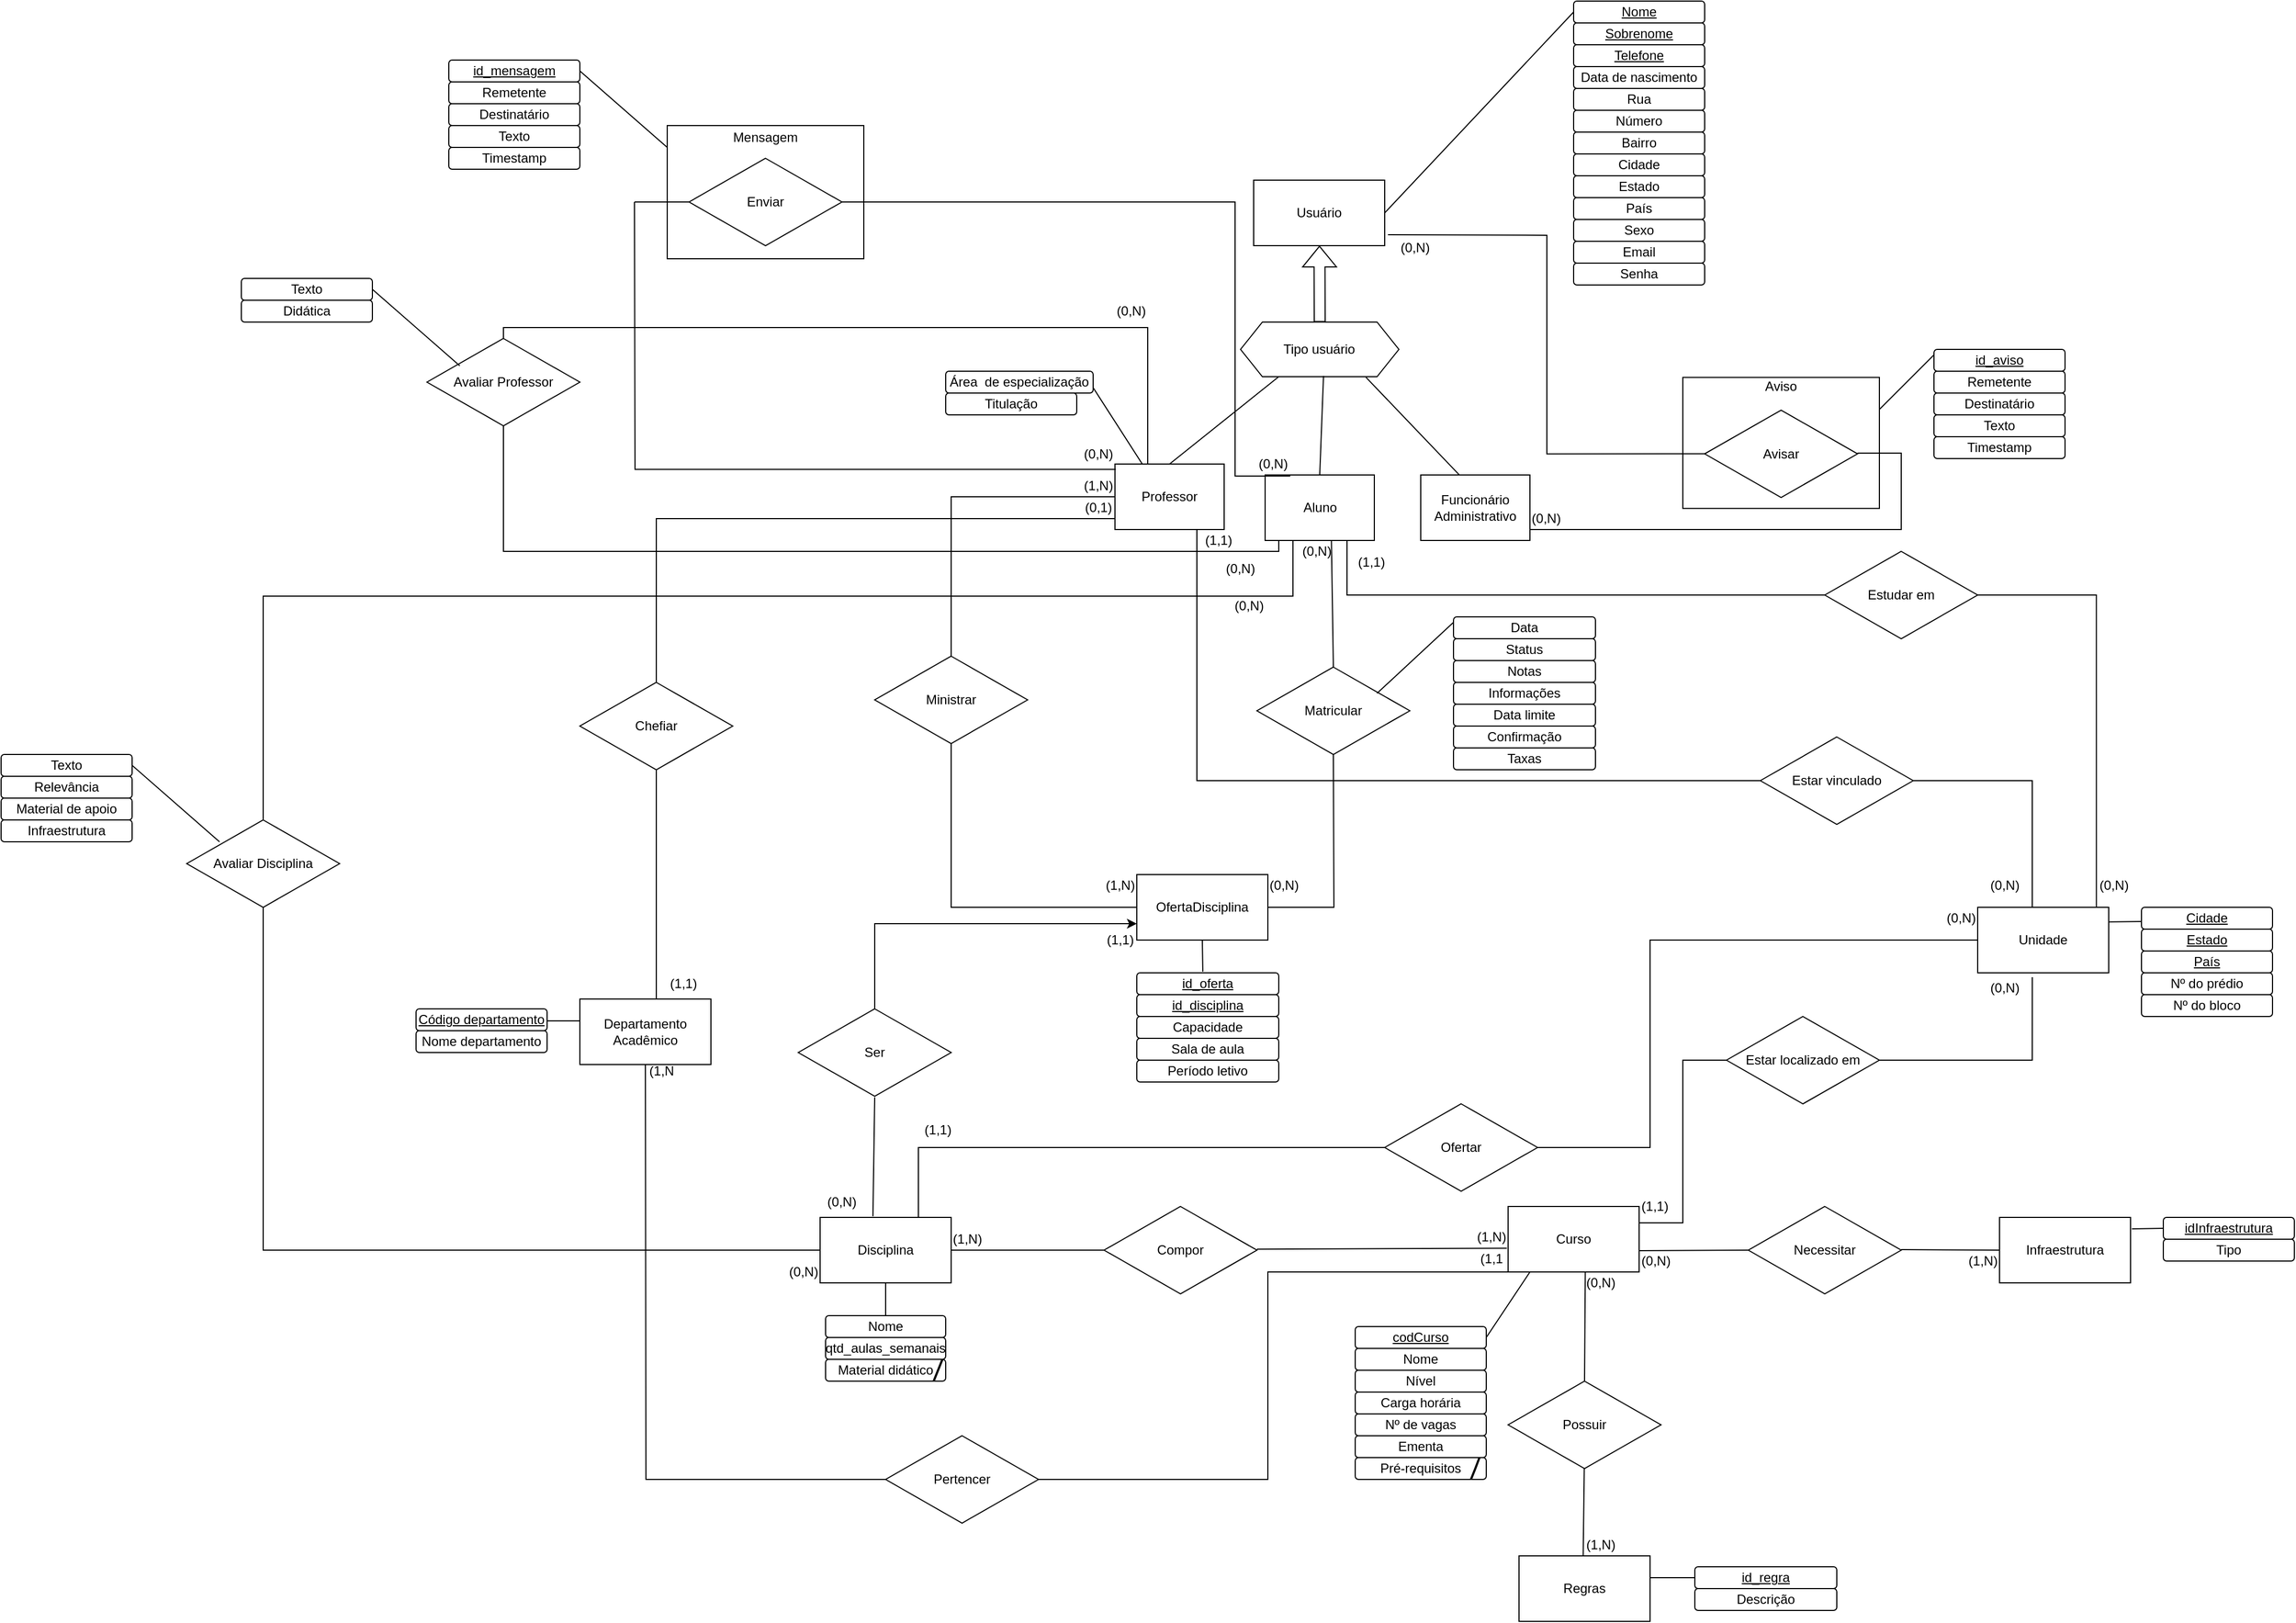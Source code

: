 <mxfile version="27.1.6">
  <diagram name="Página-1" id="_zk1Ei7pGI_rMrMsQ3mT">
    <mxGraphModel grid="1" page="1" gridSize="10" guides="1" tooltips="1" connect="1" arrows="1" fold="1" pageScale="1" pageWidth="827" pageHeight="1169" math="0" shadow="0">
      <root>
        <mxCell id="0" />
        <mxCell id="1" parent="0" />
        <mxCell id="4cBNGOD85d7Cu2ZcqKzU-44" value="" style="rounded=0;whiteSpace=wrap;html=1;" vertex="1" parent="1">
          <mxGeometry x="170" y="360" width="180" height="122" as="geometry" />
        </mxCell>
        <mxCell id="FXXHgR8YXBCfSJ2akoP_-216" value="Pré-requisitos" style="rounded=1;whiteSpace=wrap;html=1;" vertex="1" parent="1">
          <mxGeometry x="800" y="1580" width="120" height="20" as="geometry" />
        </mxCell>
        <mxCell id="FXXHgR8YXBCfSJ2akoP_-1" value="" style="rounded=0;whiteSpace=wrap;html=1;" vertex="1" parent="1">
          <mxGeometry x="1100" y="590.67" width="180" height="120" as="geometry" />
        </mxCell>
        <mxCell id="FXXHgR8YXBCfSJ2akoP_-3" value="" style="shape=hexagon;perimeter=hexagonPerimeter2;whiteSpace=wrap;html=1;fixedSize=1;" vertex="1" parent="1">
          <mxGeometry x="695" y="540" width="145" height="50" as="geometry" />
        </mxCell>
        <mxCell id="FXXHgR8YXBCfSJ2akoP_-5" value="" style="endArrow=none;html=1;rounded=0;exitX=0.5;exitY=0;exitDx=0;exitDy=0;" edge="1" parent="1" source="FXXHgR8YXBCfSJ2akoP_-10">
          <mxGeometry width="50" height="50" relative="1" as="geometry">
            <mxPoint x="710" y="696" as="sourcePoint" />
            <mxPoint x="730" y="590" as="targetPoint" />
          </mxGeometry>
        </mxCell>
        <mxCell id="FXXHgR8YXBCfSJ2akoP_-7" value="" style="endArrow=none;html=1;rounded=0;exitX=0.36;exitY=0.011;exitDx=0;exitDy=0;exitPerimeter=0;entryX=0.792;entryY=1.011;entryDx=0;entryDy=0;entryPerimeter=0;" edge="1" parent="1" source="FXXHgR8YXBCfSJ2akoP_-8" target="FXXHgR8YXBCfSJ2akoP_-3">
          <mxGeometry width="50" height="50" relative="1" as="geometry">
            <mxPoint x="880" y="686" as="sourcePoint" />
            <mxPoint x="790" y="646" as="targetPoint" />
          </mxGeometry>
        </mxCell>
        <mxCell id="FXXHgR8YXBCfSJ2akoP_-8" value="Funcionário Administrativo" style="rounded=0;whiteSpace=wrap;html=1;" vertex="1" parent="1">
          <mxGeometry x="860" y="680" width="100" height="60" as="geometry" />
        </mxCell>
        <mxCell id="FXXHgR8YXBCfSJ2akoP_-9" value="Aluno" style="rounded=0;whiteSpace=wrap;html=1;" vertex="1" parent="1">
          <mxGeometry x="717.5" y="680" width="100" height="60" as="geometry" />
        </mxCell>
        <mxCell id="FXXHgR8YXBCfSJ2akoP_-10" value="Professor" style="rounded=0;whiteSpace=wrap;html=1;" vertex="1" parent="1">
          <mxGeometry x="580" y="670" width="100" height="60" as="geometry" />
        </mxCell>
        <mxCell id="FXXHgR8YXBCfSJ2akoP_-11" value="&lt;u&gt;Nome&lt;/u&gt;" style="rounded=1;whiteSpace=wrap;html=1;" vertex="1" parent="1">
          <mxGeometry x="1000" y="246" width="120" height="20" as="geometry" />
        </mxCell>
        <mxCell id="FXXHgR8YXBCfSJ2akoP_-12" value="&lt;u&gt;Sobrenome&lt;/u&gt;" style="rounded=1;whiteSpace=wrap;html=1;" vertex="1" parent="1">
          <mxGeometry x="1000" y="266" width="120" height="20" as="geometry" />
        </mxCell>
        <mxCell id="FXXHgR8YXBCfSJ2akoP_-13" value="&lt;u&gt;Telefone&lt;/u&gt;" style="rounded=1;whiteSpace=wrap;html=1;" vertex="1" parent="1">
          <mxGeometry x="1000" y="286" width="120" height="20" as="geometry" />
        </mxCell>
        <mxCell id="FXXHgR8YXBCfSJ2akoP_-14" value="Data de nascimento" style="rounded=1;whiteSpace=wrap;html=1;" vertex="1" parent="1">
          <mxGeometry x="1000" y="306" width="120" height="20" as="geometry" />
        </mxCell>
        <mxCell id="FXXHgR8YXBCfSJ2akoP_-15" value="Rua" style="rounded=1;whiteSpace=wrap;html=1;" vertex="1" parent="1">
          <mxGeometry x="1000" y="326" width="120" height="20" as="geometry" />
        </mxCell>
        <mxCell id="FXXHgR8YXBCfSJ2akoP_-16" value="&lt;div&gt;Número&lt;/div&gt;" style="rounded=1;whiteSpace=wrap;html=1;" vertex="1" parent="1">
          <mxGeometry x="1000" y="346" width="120" height="20" as="geometry" />
        </mxCell>
        <mxCell id="FXXHgR8YXBCfSJ2akoP_-17" value="Bairro" style="rounded=1;whiteSpace=wrap;html=1;" vertex="1" parent="1">
          <mxGeometry x="1000" y="366" width="120" height="20" as="geometry" />
        </mxCell>
        <mxCell id="FXXHgR8YXBCfSJ2akoP_-18" value="OfertaDisciplina" style="rounded=0;whiteSpace=wrap;html=1;" vertex="1" parent="1">
          <mxGeometry x="600" y="1046" width="120" height="60" as="geometry" />
        </mxCell>
        <mxCell id="FXXHgR8YXBCfSJ2akoP_-19" value="Período letivo" style="rounded=1;whiteSpace=wrap;html=1;" vertex="1" parent="1">
          <mxGeometry x="600" y="1216" width="130" height="20" as="geometry" />
        </mxCell>
        <mxCell id="FXXHgR8YXBCfSJ2akoP_-20" value="&lt;u&gt;id_oferta&lt;/u&gt;" style="rounded=1;whiteSpace=wrap;html=1;" vertex="1" parent="1">
          <mxGeometry x="600" y="1136" width="130" height="20" as="geometry" />
        </mxCell>
        <mxCell id="FXXHgR8YXBCfSJ2akoP_-21" value="Sala de aula" style="rounded=1;whiteSpace=wrap;html=1;" vertex="1" parent="1">
          <mxGeometry x="600" y="1196" width="130" height="20" as="geometry" />
        </mxCell>
        <mxCell id="FXXHgR8YXBCfSJ2akoP_-22" value="Capacidade" style="rounded=1;whiteSpace=wrap;html=1;" vertex="1" parent="1">
          <mxGeometry x="600" y="1176" width="130" height="20" as="geometry" />
        </mxCell>
        <mxCell id="FXXHgR8YXBCfSJ2akoP_-23" value="Cidade" style="rounded=1;whiteSpace=wrap;html=1;" vertex="1" parent="1">
          <mxGeometry x="1000" y="386" width="120" height="20" as="geometry" />
        </mxCell>
        <mxCell id="FXXHgR8YXBCfSJ2akoP_-24" value="Estado" style="rounded=1;whiteSpace=wrap;html=1;" vertex="1" parent="1">
          <mxGeometry x="1000" y="406" width="120" height="20" as="geometry" />
        </mxCell>
        <mxCell id="FXXHgR8YXBCfSJ2akoP_-25" value="País" style="rounded=1;whiteSpace=wrap;html=1;" vertex="1" parent="1">
          <mxGeometry x="1000" y="426" width="120" height="20" as="geometry" />
        </mxCell>
        <mxCell id="FXXHgR8YXBCfSJ2akoP_-26" value="Sexo" style="rounded=1;whiteSpace=wrap;html=1;" vertex="1" parent="1">
          <mxGeometry x="1000" y="446" width="120" height="20" as="geometry" />
        </mxCell>
        <mxCell id="FXXHgR8YXBCfSJ2akoP_-28" value="&lt;div&gt;Email&lt;/div&gt;" style="rounded=1;whiteSpace=wrap;html=1;" vertex="1" parent="1">
          <mxGeometry x="1000" y="466" width="120" height="20" as="geometry" />
        </mxCell>
        <mxCell id="FXXHgR8YXBCfSJ2akoP_-29" value="Senha" style="rounded=1;whiteSpace=wrap;html=1;" vertex="1" parent="1">
          <mxGeometry x="1000" y="486" width="120" height="20" as="geometry" />
        </mxCell>
        <mxCell id="FXXHgR8YXBCfSJ2akoP_-30" value="Ministrar" style="rhombus;whiteSpace=wrap;html=1;" vertex="1" parent="1">
          <mxGeometry x="360" y="846" width="140" height="80" as="geometry" />
        </mxCell>
        <mxCell id="FXXHgR8YXBCfSJ2akoP_-31" value="" style="endArrow=none;html=1;rounded=0;exitX=1;exitY=0.5;exitDx=0;exitDy=0;entryX=0;entryY=0.5;entryDx=0;entryDy=0;" edge="1" parent="1" source="FXXHgR8YXBCfSJ2akoP_-2" target="FXXHgR8YXBCfSJ2akoP_-11">
          <mxGeometry width="50" height="50" relative="1" as="geometry">
            <mxPoint x="815" y="516" as="sourcePoint" />
            <mxPoint x="865" y="476" as="targetPoint" />
          </mxGeometry>
        </mxCell>
        <mxCell id="FXXHgR8YXBCfSJ2akoP_-32" value="&lt;div&gt;Área&amp;nbsp; de especialização&lt;/div&gt;" style="rounded=1;whiteSpace=wrap;html=1;" vertex="1" parent="1">
          <mxGeometry x="425" y="585" width="135" height="20" as="geometry" />
        </mxCell>
        <mxCell id="FXXHgR8YXBCfSJ2akoP_-33" value="Titulação" style="rounded=1;whiteSpace=wrap;html=1;" vertex="1" parent="1">
          <mxGeometry x="425" y="605" width="120" height="20" as="geometry" />
        </mxCell>
        <mxCell id="FXXHgR8YXBCfSJ2akoP_-34" value="Matricular" style="rhombus;whiteSpace=wrap;html=1;" vertex="1" parent="1">
          <mxGeometry x="710" y="856" width="140" height="80" as="geometry" />
        </mxCell>
        <mxCell id="FXXHgR8YXBCfSJ2akoP_-36" value="" style="endArrow=none;html=1;rounded=0;exitX=0.5;exitY=0;exitDx=0;exitDy=0;edgeStyle=orthogonalEdgeStyle;" edge="1" parent="1" source="FXXHgR8YXBCfSJ2akoP_-30">
          <mxGeometry width="50" height="50" relative="1" as="geometry">
            <mxPoint x="550" y="776" as="sourcePoint" />
            <mxPoint x="580" y="730" as="targetPoint" />
            <Array as="points">
              <mxPoint x="430" y="700" />
              <mxPoint x="580" y="700" />
            </Array>
          </mxGeometry>
        </mxCell>
        <mxCell id="FXXHgR8YXBCfSJ2akoP_-37" value="Chefiar" style="rhombus;whiteSpace=wrap;html=1;" vertex="1" parent="1">
          <mxGeometry x="90" y="870" width="140" height="80" as="geometry" />
        </mxCell>
        <mxCell id="FXXHgR8YXBCfSJ2akoP_-38" value="" style="endArrow=none;html=1;rounded=0;exitX=0;exitY=0.5;exitDx=0;exitDy=0;edgeStyle=orthogonalEdgeStyle;entryX=0.5;entryY=1;entryDx=0;entryDy=0;" edge="1" parent="1" source="FXXHgR8YXBCfSJ2akoP_-18" target="FXXHgR8YXBCfSJ2akoP_-30">
          <mxGeometry width="50" height="50" relative="1" as="geometry">
            <mxPoint x="470" y="986" as="sourcePoint" />
            <mxPoint x="430" y="936" as="targetPoint" />
            <Array as="points">
              <mxPoint x="430" y="1076" />
            </Array>
          </mxGeometry>
        </mxCell>
        <mxCell id="FXXHgR8YXBCfSJ2akoP_-40" value="" style="endArrow=none;html=1;rounded=0;exitX=0.465;exitY=-0.048;exitDx=0;exitDy=0;exitPerimeter=0;" edge="1" parent="1" source="FXXHgR8YXBCfSJ2akoP_-20">
          <mxGeometry width="50" height="50" relative="1" as="geometry">
            <mxPoint x="610" y="1156" as="sourcePoint" />
            <mxPoint x="660" y="1106" as="targetPoint" />
          </mxGeometry>
        </mxCell>
        <mxCell id="FXXHgR8YXBCfSJ2akoP_-41" value="" style="endArrow=none;html=1;rounded=0;exitX=1;exitY=0.5;exitDx=0;exitDy=0;edgeStyle=orthogonalEdgeStyle;" edge="1" parent="1" source="FXXHgR8YXBCfSJ2akoP_-18">
          <mxGeometry width="50" height="50" relative="1" as="geometry">
            <mxPoint x="730" y="986" as="sourcePoint" />
            <mxPoint x="780" y="936" as="targetPoint" />
          </mxGeometry>
        </mxCell>
        <mxCell id="FXXHgR8YXBCfSJ2akoP_-42" value="" style="endArrow=none;html=1;rounded=0;exitX=0.5;exitY=0;exitDx=0;exitDy=0;entryX=0.607;entryY=1.001;entryDx=0;entryDy=0;entryPerimeter=0;" edge="1" parent="1" source="FXXHgR8YXBCfSJ2akoP_-34" target="FXXHgR8YXBCfSJ2akoP_-9">
          <mxGeometry width="50" height="50" relative="1" as="geometry">
            <mxPoint x="730" y="806" as="sourcePoint" />
            <mxPoint x="780" y="780" as="targetPoint" />
            <Array as="points" />
          </mxGeometry>
        </mxCell>
        <mxCell id="FXXHgR8YXBCfSJ2akoP_-48" value="Avisar" style="rhombus;whiteSpace=wrap;html=1;" vertex="1" parent="1">
          <mxGeometry x="1120" y="620.67" width="140" height="80" as="geometry" />
        </mxCell>
        <mxCell id="FXXHgR8YXBCfSJ2akoP_-50" value="&lt;u&gt;id_disciplina&lt;/u&gt;" style="rounded=1;whiteSpace=wrap;html=1;" vertex="1" parent="1">
          <mxGeometry x="600" y="1156" width="130" height="20" as="geometry" />
        </mxCell>
        <mxCell id="FXXHgR8YXBCfSJ2akoP_-51" value="Aviso" style="text;html=1;align=center;verticalAlign=middle;whiteSpace=wrap;rounded=0;" vertex="1" parent="1">
          <mxGeometry x="1160" y="584.0" width="60" height="30" as="geometry" />
        </mxCell>
        <mxCell id="FXXHgR8YXBCfSJ2akoP_-53" value="" style="endArrow=none;html=1;rounded=0;exitX=0.5;exitY=0;exitDx=0;exitDy=0;entryX=0.524;entryY=0.985;entryDx=0;entryDy=0;entryPerimeter=0;" edge="1" parent="1" source="FXXHgR8YXBCfSJ2akoP_-9" target="FXXHgR8YXBCfSJ2akoP_-3">
          <mxGeometry width="50" height="50" relative="1" as="geometry">
            <mxPoint x="720" y="700" as="sourcePoint" />
            <mxPoint x="770" y="650" as="targetPoint" />
          </mxGeometry>
        </mxCell>
        <mxCell id="FXXHgR8YXBCfSJ2akoP_-2" value="Usuário" style="rounded=0;whiteSpace=wrap;html=1;" vertex="1" parent="1">
          <mxGeometry x="707" y="410" width="120" height="60" as="geometry" />
        </mxCell>
        <mxCell id="3WxHwB3MYBthvMvaOMOf-17" style="edgeStyle=orthogonalEdgeStyle;rounded=0;orthogonalLoop=1;jettySize=auto;html=1;exitX=0.5;exitY=0;exitDx=0;exitDy=0;entryX=0;entryY=0.75;entryDx=0;entryDy=0;" edge="1" parent="1" source="FXXHgR8YXBCfSJ2akoP_-62" target="FXXHgR8YXBCfSJ2akoP_-18">
          <mxGeometry relative="1" as="geometry" />
        </mxCell>
        <mxCell id="FXXHgR8YXBCfSJ2akoP_-62" value="Ser" style="rhombus;whiteSpace=wrap;html=1;" vertex="1" parent="1">
          <mxGeometry x="290" y="1169" width="140" height="80" as="geometry" />
        </mxCell>
        <mxCell id="FXXHgR8YXBCfSJ2akoP_-63" value="Disciplina" style="rounded=0;whiteSpace=wrap;html=1;" vertex="1" parent="1">
          <mxGeometry x="310" y="1360" width="120" height="60" as="geometry" />
        </mxCell>
        <mxCell id="FXXHgR8YXBCfSJ2akoP_-65" value="" style="endArrow=none;html=1;rounded=0;exitX=0.403;exitY=-0.016;exitDx=0;exitDy=0;exitPerimeter=0;" edge="1" parent="1" source="FXXHgR8YXBCfSJ2akoP_-63">
          <mxGeometry width="50" height="50" relative="1" as="geometry">
            <mxPoint x="310" y="1300" as="sourcePoint" />
            <mxPoint x="360" y="1250" as="targetPoint" />
          </mxGeometry>
        </mxCell>
        <mxCell id="FXXHgR8YXBCfSJ2akoP_-67" value="Compor" style="rhombus;whiteSpace=wrap;html=1;" vertex="1" parent="1">
          <mxGeometry x="570" y="1350" width="140" height="80" as="geometry" />
        </mxCell>
        <mxCell id="FXXHgR8YXBCfSJ2akoP_-71" value="Possuir" style="rhombus;whiteSpace=wrap;html=1;" vertex="1" parent="1">
          <mxGeometry x="940" y="1510" width="140" height="80" as="geometry" />
        </mxCell>
        <mxCell id="FXXHgR8YXBCfSJ2akoP_-74" value="Regras" style="rounded=0;whiteSpace=wrap;html=1;" vertex="1" parent="1">
          <mxGeometry x="950" y="1670" width="120" height="60" as="geometry" />
        </mxCell>
        <mxCell id="FXXHgR8YXBCfSJ2akoP_-75" value="Departamento Acadêmico" style="rounded=0;whiteSpace=wrap;html=1;" vertex="1" parent="1">
          <mxGeometry x="90" y="1160" width="120" height="60" as="geometry" />
        </mxCell>
        <mxCell id="FXXHgR8YXBCfSJ2akoP_-76" value="" style="endArrow=none;html=1;rounded=0;exitX=0.5;exitY=0;exitDx=0;exitDy=0;entryX=0.589;entryY=0.992;entryDx=0;entryDy=0;entryPerimeter=0;" edge="1" parent="1" source="FXXHgR8YXBCfSJ2akoP_-71" target="FXXHgR8YXBCfSJ2akoP_-68">
          <mxGeometry width="50" height="50" relative="1" as="geometry">
            <mxPoint x="910" y="1470" as="sourcePoint" />
            <mxPoint x="960" y="1420" as="targetPoint" />
          </mxGeometry>
        </mxCell>
        <mxCell id="FXXHgR8YXBCfSJ2akoP_-77" value="" style="endArrow=none;html=1;rounded=0;exitX=0.5;exitY=0;exitDx=0;exitDy=0;entryX=0.589;entryY=0.992;entryDx=0;entryDy=0;entryPerimeter=0;" edge="1" parent="1">
          <mxGeometry width="50" height="50" relative="1" as="geometry">
            <mxPoint x="1008.75" y="1670" as="sourcePoint" />
            <mxPoint x="1009.75" y="1590" as="targetPoint" />
          </mxGeometry>
        </mxCell>
        <mxCell id="FXXHgR8YXBCfSJ2akoP_-78" value="" style="endArrow=none;html=1;rounded=0;entryX=0;entryY=0.5;entryDx=0;entryDy=0;exitX=1;exitY=0.5;exitDx=0;exitDy=0;" edge="1" parent="1" source="FXXHgR8YXBCfSJ2akoP_-63" target="FXXHgR8YXBCfSJ2akoP_-67">
          <mxGeometry width="50" height="50" relative="1" as="geometry">
            <mxPoint x="430" y="1400" as="sourcePoint" />
            <mxPoint x="480" y="1350" as="targetPoint" />
          </mxGeometry>
        </mxCell>
        <mxCell id="FXXHgR8YXBCfSJ2akoP_-79" value="" style="endArrow=none;html=1;rounded=0;exitX=1;exitY=0.5;exitDx=0;exitDy=0;entryX=-0.009;entryY=0.637;entryDx=0;entryDy=0;entryPerimeter=0;" edge="1" parent="1" target="FXXHgR8YXBCfSJ2akoP_-68">
          <mxGeometry width="50" height="50" relative="1" as="geometry">
            <mxPoint x="710" y="1389.17" as="sourcePoint" />
            <mxPoint x="930" y="1390" as="targetPoint" />
          </mxGeometry>
        </mxCell>
        <mxCell id="FXXHgR8YXBCfSJ2akoP_-80" value="" style="endArrow=none;html=1;rounded=0;exitX=0.5;exitY=0;exitDx=0;exitDy=0;edgeStyle=orthogonalEdgeStyle;" edge="1" parent="1" source="FXXHgR8YXBCfSJ2akoP_-37">
          <mxGeometry width="50" height="50" relative="1" as="geometry">
            <mxPoint x="530" y="800" as="sourcePoint" />
            <mxPoint x="580" y="720" as="targetPoint" />
            <Array as="points">
              <mxPoint x="160" y="720" />
              <mxPoint x="580" y="720" />
            </Array>
          </mxGeometry>
        </mxCell>
        <mxCell id="FXXHgR8YXBCfSJ2akoP_-81" value="" style="endArrow=none;html=1;rounded=0;" edge="1" parent="1">
          <mxGeometry width="50" height="50" relative="1" as="geometry">
            <mxPoint x="160" y="1160" as="sourcePoint" />
            <mxPoint x="160" y="950" as="targetPoint" />
          </mxGeometry>
        </mxCell>
        <mxCell id="FXXHgR8YXBCfSJ2akoP_-82" value="Infraestrutura" style="rounded=0;whiteSpace=wrap;html=1;" vertex="1" parent="1">
          <mxGeometry x="1390" y="1360" width="120" height="60" as="geometry" />
        </mxCell>
        <mxCell id="FXXHgR8YXBCfSJ2akoP_-83" value="Necessitar" style="rhombus;whiteSpace=wrap;html=1;" vertex="1" parent="1">
          <mxGeometry x="1160" y="1350" width="140" height="80" as="geometry" />
        </mxCell>
        <mxCell id="FXXHgR8YXBCfSJ2akoP_-85" value="" style="endArrow=none;html=1;rounded=0;entryX=0;entryY=0.5;entryDx=0;entryDy=0;exitX=1;exitY=0.675;exitDx=0;exitDy=0;exitPerimeter=0;" edge="1" parent="1" source="FXXHgR8YXBCfSJ2akoP_-68" target="FXXHgR8YXBCfSJ2akoP_-83">
          <mxGeometry width="50" height="50" relative="1" as="geometry">
            <mxPoint x="1020" y="1390" as="sourcePoint" />
            <mxPoint x="1070" y="1340" as="targetPoint" />
          </mxGeometry>
        </mxCell>
        <mxCell id="FXXHgR8YXBCfSJ2akoP_-86" value="" style="endArrow=none;html=1;rounded=0;" edge="1" parent="1">
          <mxGeometry width="50" height="50" relative="1" as="geometry">
            <mxPoint x="1300" y="1389.47" as="sourcePoint" />
            <mxPoint x="1390" y="1390" as="targetPoint" />
          </mxGeometry>
        </mxCell>
        <mxCell id="FXXHgR8YXBCfSJ2akoP_-87" value="Pertencer" style="rhombus;whiteSpace=wrap;html=1;" vertex="1" parent="1">
          <mxGeometry x="370" y="1560" width="140" height="80" as="geometry" />
        </mxCell>
        <mxCell id="FXXHgR8YXBCfSJ2akoP_-88" value="" style="endArrow=none;html=1;rounded=0;exitX=0;exitY=0.5;exitDx=0;exitDy=0;edgeStyle=orthogonalEdgeStyle;" edge="1" parent="1" source="FXXHgR8YXBCfSJ2akoP_-87">
          <mxGeometry width="50" height="50" relative="1" as="geometry">
            <mxPoint x="100" y="1270" as="sourcePoint" />
            <mxPoint x="150" y="1220" as="targetPoint" />
          </mxGeometry>
        </mxCell>
        <mxCell id="FXXHgR8YXBCfSJ2akoP_-89" value="" style="endArrow=none;html=1;rounded=0;exitX=1;exitY=0.5;exitDx=0;exitDy=0;edgeStyle=orthogonalEdgeStyle;entryX=0;entryY=0.75;entryDx=0;entryDy=0;" edge="1" parent="1" source="FXXHgR8YXBCfSJ2akoP_-87" target="FXXHgR8YXBCfSJ2akoP_-68">
          <mxGeometry width="50" height="50" relative="1" as="geometry">
            <mxPoint x="850" y="1460" as="sourcePoint" />
            <mxPoint x="900" y="1410" as="targetPoint" />
            <Array as="points">
              <mxPoint x="720" y="1600" />
              <mxPoint x="720" y="1410" />
              <mxPoint x="940" y="1410" />
            </Array>
          </mxGeometry>
        </mxCell>
        <mxCell id="FXXHgR8YXBCfSJ2akoP_-90" value="" style="endArrow=none;html=1;rounded=0;entryX=0;entryY=0.5;entryDx=0;entryDy=0;" edge="1" parent="1" target="FXXHgR8YXBCfSJ2akoP_-68">
          <mxGeometry width="50" height="50" relative="1" as="geometry">
            <mxPoint x="1020" y="1390" as="sourcePoint" />
            <mxPoint x="1120" y="1390" as="targetPoint" />
          </mxGeometry>
        </mxCell>
        <mxCell id="FXXHgR8YXBCfSJ2akoP_-68" value="Curso" style="rounded=0;whiteSpace=wrap;html=1;" vertex="1" parent="1">
          <mxGeometry x="940" y="1350" width="120" height="60" as="geometry" />
        </mxCell>
        <mxCell id="FXXHgR8YXBCfSJ2akoP_-94" value="Unidade" style="rounded=0;whiteSpace=wrap;html=1;" vertex="1" parent="1">
          <mxGeometry x="1370" y="1076" width="120" height="60" as="geometry" />
        </mxCell>
        <mxCell id="FXXHgR8YXBCfSJ2akoP_-95" value="" style="endArrow=none;html=1;rounded=0;entryX=0;entryY=0.5;entryDx=0;entryDy=0;edgeStyle=orthogonalEdgeStyle;exitX=1;exitY=0.25;exitDx=0;exitDy=0;" edge="1" parent="1" source="FXXHgR8YXBCfSJ2akoP_-68" target="FXXHgR8YXBCfSJ2akoP_-97">
          <mxGeometry width="50" height="50" relative="1" as="geometry">
            <mxPoint x="1070" y="1360" as="sourcePoint" />
            <mxPoint x="1070" y="1310" as="targetPoint" />
          </mxGeometry>
        </mxCell>
        <mxCell id="FXXHgR8YXBCfSJ2akoP_-97" value="Estar localizado em" style="rhombus;whiteSpace=wrap;html=1;" vertex="1" parent="1">
          <mxGeometry x="1140" y="1176" width="140" height="80" as="geometry" />
        </mxCell>
        <mxCell id="FXXHgR8YXBCfSJ2akoP_-98" value="" style="endArrow=none;html=1;rounded=0;exitX=1;exitY=0.5;exitDx=0;exitDy=0;edgeStyle=orthogonalEdgeStyle;entryX=0.417;entryY=1.067;entryDx=0;entryDy=0;entryPerimeter=0;" edge="1" parent="1" source="FXXHgR8YXBCfSJ2akoP_-97" target="FXXHgR8YXBCfSJ2akoP_-94">
          <mxGeometry width="50" height="50" relative="1" as="geometry">
            <mxPoint x="1289.47" y="1282.97" as="sourcePoint" />
            <mxPoint x="1379.47" y="1176.97" as="targetPoint" />
          </mxGeometry>
        </mxCell>
        <mxCell id="FXXHgR8YXBCfSJ2akoP_-99" value="Estudar em" style="rhombus;whiteSpace=wrap;html=1;" vertex="1" parent="1">
          <mxGeometry x="1230" y="750" width="140" height="80" as="geometry" />
        </mxCell>
        <mxCell id="FXXHgR8YXBCfSJ2akoP_-102" value="" style="endArrow=none;html=1;rounded=0;entryX=0;entryY=0.5;entryDx=0;entryDy=0;exitX=0.75;exitY=1;exitDx=0;exitDy=0;edgeStyle=orthogonalEdgeStyle;" edge="1" parent="1" source="FXXHgR8YXBCfSJ2akoP_-9" target="FXXHgR8YXBCfSJ2akoP_-99">
          <mxGeometry width="50" height="50" relative="1" as="geometry">
            <mxPoint x="1180" y="870" as="sourcePoint" />
            <mxPoint x="1230" y="820" as="targetPoint" />
            <Array as="points">
              <mxPoint x="793" y="790" />
              <mxPoint x="1230" y="790" />
            </Array>
          </mxGeometry>
        </mxCell>
        <mxCell id="FXXHgR8YXBCfSJ2akoP_-187" value="Descrição" style="rounded=1;whiteSpace=wrap;html=1;" vertex="1" parent="1">
          <mxGeometry x="1111" y="1700" width="130" height="20" as="geometry" />
        </mxCell>
        <mxCell id="FXXHgR8YXBCfSJ2akoP_-188" value="&lt;u&gt;id_regra&lt;/u&gt;" style="rounded=1;whiteSpace=wrap;html=1;" vertex="1" parent="1">
          <mxGeometry x="1111" y="1680" width="130" height="20" as="geometry" />
        </mxCell>
        <mxCell id="FXXHgR8YXBCfSJ2akoP_-190" value="" style="endArrow=none;html=1;rounded=0;entryX=0;entryY=0.5;entryDx=0;entryDy=0;" edge="1" parent="1" target="FXXHgR8YXBCfSJ2akoP_-188">
          <mxGeometry width="50" height="50" relative="1" as="geometry">
            <mxPoint x="1070" y="1690" as="sourcePoint" />
            <mxPoint x="1120" y="1640" as="targetPoint" />
          </mxGeometry>
        </mxCell>
        <mxCell id="FXXHgR8YXBCfSJ2akoP_-191" value="&lt;u&gt;Cidade&lt;/u&gt;" style="rounded=1;whiteSpace=wrap;html=1;" vertex="1" parent="1">
          <mxGeometry x="1520" y="1076" width="120" height="20" as="geometry" />
        </mxCell>
        <mxCell id="FXXHgR8YXBCfSJ2akoP_-192" value="&lt;u&gt;Estado&lt;/u&gt;" style="rounded=1;whiteSpace=wrap;html=1;align=center;" vertex="1" parent="1">
          <mxGeometry x="1520" y="1096" width="120" height="20" as="geometry" />
        </mxCell>
        <mxCell id="FXXHgR8YXBCfSJ2akoP_-193" value="&lt;u&gt;País&lt;/u&gt;" style="rounded=1;whiteSpace=wrap;html=1;align=center;" vertex="1" parent="1">
          <mxGeometry x="1520" y="1116" width="120" height="20" as="geometry" />
        </mxCell>
        <mxCell id="FXXHgR8YXBCfSJ2akoP_-194" value="Nº do prédio" style="rounded=1;whiteSpace=wrap;html=1;align=center;" vertex="1" parent="1">
          <mxGeometry x="1520" y="1136" width="120" height="20" as="geometry" />
        </mxCell>
        <mxCell id="FXXHgR8YXBCfSJ2akoP_-195" value="Nº do bloco" style="rounded=1;whiteSpace=wrap;html=1;align=center;" vertex="1" parent="1">
          <mxGeometry x="1520" y="1156" width="120" height="20" as="geometry" />
        </mxCell>
        <mxCell id="FXXHgR8YXBCfSJ2akoP_-196" value="" style="endArrow=none;html=1;rounded=0;" edge="1" parent="1">
          <mxGeometry width="50" height="50" relative="1" as="geometry">
            <mxPoint x="1490" y="1089.33" as="sourcePoint" />
            <mxPoint x="1520" y="1089" as="targetPoint" />
          </mxGeometry>
        </mxCell>
        <mxCell id="FXXHgR8YXBCfSJ2akoP_-197" value="&lt;u&gt;Código departamento&lt;/u&gt;" style="rounded=1;whiteSpace=wrap;html=1;" vertex="1" parent="1">
          <mxGeometry x="-60" y="1169" width="120" height="20" as="geometry" />
        </mxCell>
        <mxCell id="FXXHgR8YXBCfSJ2akoP_-198" value="Nome departamento" style="rounded=1;whiteSpace=wrap;html=1;align=center;" vertex="1" parent="1">
          <mxGeometry x="-60" y="1189" width="120" height="20" as="geometry" />
        </mxCell>
        <mxCell id="FXXHgR8YXBCfSJ2akoP_-199" value="" style="endArrow=none;html=1;rounded=0;" edge="1" parent="1">
          <mxGeometry width="50" height="50" relative="1" as="geometry">
            <mxPoint x="60" y="1180" as="sourcePoint" />
            <mxPoint x="90" y="1180" as="targetPoint" />
          </mxGeometry>
        </mxCell>
        <mxCell id="FXXHgR8YXBCfSJ2akoP_-200" value="&lt;u&gt;idInfraestrutura&lt;/u&gt;" style="rounded=1;whiteSpace=wrap;html=1;" vertex="1" parent="1">
          <mxGeometry x="1540" y="1360" width="120" height="20" as="geometry" />
        </mxCell>
        <mxCell id="FXXHgR8YXBCfSJ2akoP_-201" value="Tipo" style="rounded=1;whiteSpace=wrap;html=1;align=center;" vertex="1" parent="1">
          <mxGeometry x="1540" y="1380" width="120" height="20" as="geometry" />
        </mxCell>
        <mxCell id="FXXHgR8YXBCfSJ2akoP_-202" value="" style="endArrow=none;html=1;rounded=0;entryX=0;entryY=0.5;entryDx=0;entryDy=0;exitX=1.01;exitY=0.174;exitDx=0;exitDy=0;exitPerimeter=0;" edge="1" parent="1" source="FXXHgR8YXBCfSJ2akoP_-82" target="FXXHgR8YXBCfSJ2akoP_-200">
          <mxGeometry width="50" height="50" relative="1" as="geometry">
            <mxPoint x="1510" y="1380" as="sourcePoint" />
            <mxPoint x="1560" y="1330" as="targetPoint" />
          </mxGeometry>
        </mxCell>
        <mxCell id="FXXHgR8YXBCfSJ2akoP_-210" value="&lt;u&gt;codCurso&lt;/u&gt;" style="rounded=1;whiteSpace=wrap;html=1;" vertex="1" parent="1">
          <mxGeometry x="800" y="1460" width="120" height="20" as="geometry" />
        </mxCell>
        <mxCell id="FXXHgR8YXBCfSJ2akoP_-211" value="Nome" style="rounded=1;whiteSpace=wrap;html=1;" vertex="1" parent="1">
          <mxGeometry x="800" y="1480" width="120" height="20" as="geometry" />
        </mxCell>
        <mxCell id="FXXHgR8YXBCfSJ2akoP_-212" value="Nível" style="rounded=1;whiteSpace=wrap;html=1;" vertex="1" parent="1">
          <mxGeometry x="800" y="1500" width="120" height="20" as="geometry" />
        </mxCell>
        <mxCell id="FXXHgR8YXBCfSJ2akoP_-213" value="Carga horária" style="rounded=1;whiteSpace=wrap;html=1;" vertex="1" parent="1">
          <mxGeometry x="800" y="1520" width="120" height="20" as="geometry" />
        </mxCell>
        <mxCell id="FXXHgR8YXBCfSJ2akoP_-214" value="Nº de vagas" style="rounded=1;whiteSpace=wrap;html=1;" vertex="1" parent="1">
          <mxGeometry x="800" y="1540" width="120" height="20" as="geometry" />
        </mxCell>
        <mxCell id="FXXHgR8YXBCfSJ2akoP_-215" value="&lt;div&gt;Ementa&lt;/div&gt;" style="rounded=1;whiteSpace=wrap;html=1;" vertex="1" parent="1">
          <mxGeometry x="800" y="1560" width="120" height="20" as="geometry" />
        </mxCell>
        <mxCell id="FXXHgR8YXBCfSJ2akoP_-217" value="" style="endArrow=none;html=1;rounded=0;exitX=1;exitY=0.5;exitDx=0;exitDy=0;" edge="1" parent="1" source="FXXHgR8YXBCfSJ2akoP_-210">
          <mxGeometry width="50" height="50" relative="1" as="geometry">
            <mxPoint x="910" y="1460" as="sourcePoint" />
            <mxPoint x="960" y="1410" as="targetPoint" />
          </mxGeometry>
        </mxCell>
        <mxCell id="FXXHgR8YXBCfSJ2akoP_-218" value="Nome" style="rounded=1;whiteSpace=wrap;html=1;" vertex="1" parent="1">
          <mxGeometry x="315" y="1450" width="110" height="20" as="geometry" />
        </mxCell>
        <mxCell id="FXXHgR8YXBCfSJ2akoP_-219" value="qtd_aulas_semanais" style="rounded=1;whiteSpace=wrap;html=1;" vertex="1" parent="1">
          <mxGeometry x="315" y="1470" width="110" height="20" as="geometry" />
        </mxCell>
        <mxCell id="FXXHgR8YXBCfSJ2akoP_-220" value="Material didático" style="rounded=1;whiteSpace=wrap;html=1;" vertex="1" parent="1">
          <mxGeometry x="315" y="1490" width="110" height="20" as="geometry" />
        </mxCell>
        <mxCell id="FXXHgR8YXBCfSJ2akoP_-221" value="" style="endArrow=none;html=1;rounded=0;exitX=0.5;exitY=0;exitDx=0;exitDy=0;" edge="1" parent="1" source="FXXHgR8YXBCfSJ2akoP_-218">
          <mxGeometry width="50" height="50" relative="1" as="geometry">
            <mxPoint x="320" y="1470" as="sourcePoint" />
            <mxPoint x="370" y="1420" as="targetPoint" />
          </mxGeometry>
        </mxCell>
        <mxCell id="FXXHgR8YXBCfSJ2akoP_-236" value="Tipo usuário" style="text;html=1;align=center;verticalAlign=middle;whiteSpace=wrap;rounded=0;" vertex="1" parent="1">
          <mxGeometry x="726" y="550" width="82" height="30" as="geometry" />
        </mxCell>
        <mxCell id="FXXHgR8YXBCfSJ2akoP_-237" value="Avaliar Disciplina" style="rhombus;whiteSpace=wrap;html=1;" vertex="1" parent="1">
          <mxGeometry x="-270" y="996" width="140" height="80" as="geometry" />
        </mxCell>
        <mxCell id="FXXHgR8YXBCfSJ2akoP_-239" value="" style="endArrow=none;html=1;rounded=0;exitX=0;exitY=0.5;exitDx=0;exitDy=0;entryX=0.5;entryY=1;entryDx=0;entryDy=0;edgeStyle=orthogonalEdgeStyle;" edge="1" parent="1" source="FXXHgR8YXBCfSJ2akoP_-63" target="FXXHgR8YXBCfSJ2akoP_-237">
          <mxGeometry width="50" height="50" relative="1" as="geometry">
            <mxPoint x="-250" y="1250" as="sourcePoint" />
            <mxPoint x="-200" y="1200" as="targetPoint" />
          </mxGeometry>
        </mxCell>
        <mxCell id="FXXHgR8YXBCfSJ2akoP_-245" value="" style="endArrow=none;html=1;rounded=0;edgeStyle=orthogonalEdgeStyle;exitX=0.5;exitY=0;exitDx=0;exitDy=0;" edge="1" parent="1" source="FXXHgR8YXBCfSJ2akoP_-237">
          <mxGeometry width="50" height="50" relative="1" as="geometry">
            <mxPoint x="-200" y="790" as="sourcePoint" />
            <mxPoint x="743" y="740" as="targetPoint" />
            <Array as="points">
              <mxPoint x="-200" y="791" />
              <mxPoint x="743" y="791" />
            </Array>
          </mxGeometry>
        </mxCell>
        <mxCell id="FXXHgR8YXBCfSJ2akoP_-248" value="" style="endArrow=none;html=1;rounded=0;entryX=0.25;entryY=0;entryDx=0;entryDy=0;exitX=1;exitY=0.75;exitDx=0;exitDy=0;" edge="1" parent="1" source="FXXHgR8YXBCfSJ2akoP_-32" target="FXXHgR8YXBCfSJ2akoP_-10">
          <mxGeometry width="50" height="50" relative="1" as="geometry">
            <mxPoint x="540" y="600" as="sourcePoint" />
            <mxPoint x="580" y="550" as="targetPoint" />
          </mxGeometry>
        </mxCell>
        <mxCell id="3WxHwB3MYBthvMvaOMOf-18" value="(1,N)" style="text;html=1;align=center;verticalAlign=middle;whiteSpace=wrap;rounded=0;" vertex="1" parent="1">
          <mxGeometry x="910" y="1370" width="30" height="15" as="geometry" />
        </mxCell>
        <mxCell id="3WxHwB3MYBthvMvaOMOf-19" value="(1,N)" style="text;html=1;align=center;verticalAlign=middle;whiteSpace=wrap;rounded=0;" vertex="1" parent="1">
          <mxGeometry x="430" y="1370" width="30" height="20" as="geometry" />
        </mxCell>
        <mxCell id="3WxHwB3MYBthvMvaOMOf-20" value="(0,N)" style="text;html=1;align=center;verticalAlign=middle;whiteSpace=wrap;rounded=0;" vertex="1" parent="1">
          <mxGeometry x="1010" y="1410" width="30" height="20" as="geometry" />
        </mxCell>
        <mxCell id="3WxHwB3MYBthvMvaOMOf-21" value="(1,N)" style="text;html=1;align=center;verticalAlign=middle;whiteSpace=wrap;rounded=0;" vertex="1" parent="1">
          <mxGeometry x="1010" y="1650" width="30" height="20" as="geometry" />
        </mxCell>
        <mxCell id="FXXHgR8YXBCfSJ2akoP_-250" value="Avaliar Professor" style="rhombus;whiteSpace=wrap;html=1;" vertex="1" parent="1">
          <mxGeometry x="-50" y="555" width="140" height="80" as="geometry" />
        </mxCell>
        <mxCell id="FXXHgR8YXBCfSJ2akoP_-251" value="" style="endArrow=none;html=1;rounded=0;exitX=0;exitY=1;exitDx=0;exitDy=0;entryX=0.5;entryY=1;entryDx=0;entryDy=0;edgeStyle=orthogonalEdgeStyle;" edge="1" parent="1" source="FXXHgR8YXBCfSJ2akoP_-9" target="FXXHgR8YXBCfSJ2akoP_-250">
          <mxGeometry width="50" height="50" relative="1" as="geometry">
            <mxPoint y="670" as="sourcePoint" />
            <mxPoint x="50" y="620" as="targetPoint" />
            <Array as="points">
              <mxPoint x="730" y="740" />
              <mxPoint x="730" y="750" />
              <mxPoint x="20" y="750" />
            </Array>
          </mxGeometry>
        </mxCell>
        <mxCell id="FXXHgR8YXBCfSJ2akoP_-255" value="" style="endArrow=none;html=1;rounded=0;entryX=0.5;entryY=0;entryDx=0;entryDy=0;exitX=0.5;exitY=0;exitDx=0;exitDy=0;edgeStyle=orthogonalEdgeStyle;" edge="1" parent="1" source="FXXHgR8YXBCfSJ2akoP_-250" target="FXXHgR8YXBCfSJ2akoP_-10">
          <mxGeometry width="50" height="50" relative="1" as="geometry">
            <mxPoint x="210" y="460" as="sourcePoint" />
            <mxPoint x="260" y="410" as="targetPoint" />
            <Array as="points">
              <mxPoint x="20" y="545" />
              <mxPoint x="610" y="545" />
              <mxPoint x="610" y="670" />
            </Array>
          </mxGeometry>
        </mxCell>
        <mxCell id="3WxHwB3MYBthvMvaOMOf-22" value="(0,N)" style="text;html=1;align=center;verticalAlign=middle;whiteSpace=wrap;rounded=0;" vertex="1" parent="1">
          <mxGeometry x="1061" y="1390" width="29" height="20" as="geometry" />
        </mxCell>
        <mxCell id="3WxHwB3MYBthvMvaOMOf-23" value="(1,N)" style="text;html=1;align=center;verticalAlign=middle;whiteSpace=wrap;rounded=0;" vertex="1" parent="1">
          <mxGeometry x="1360" y="1390" width="30" height="20" as="geometry" />
        </mxCell>
        <mxCell id="3WxHwB3MYBthvMvaOMOf-30" value="(1,N)" style="text;html=1;align=center;verticalAlign=middle;whiteSpace=wrap;rounded=0;" vertex="1" parent="1">
          <mxGeometry x="570" y="1046" width="30" height="20" as="geometry" />
        </mxCell>
        <mxCell id="3WxHwB3MYBthvMvaOMOf-31" value="(1,N)" style="text;html=1;align=center;verticalAlign=middle;whiteSpace=wrap;rounded=0;" vertex="1" parent="1">
          <mxGeometry x="550" y="680" width="30" height="20" as="geometry" />
        </mxCell>
        <mxCell id="3WxHwB3MYBthvMvaOMOf-32" value="(1,1)" style="text;html=1;align=center;verticalAlign=middle;whiteSpace=wrap;rounded=0;" vertex="1" parent="1">
          <mxGeometry x="170" y="1136" width="30" height="20" as="geometry" />
        </mxCell>
        <mxCell id="3WxHwB3MYBthvMvaOMOf-33" value="(0,1)" style="text;html=1;align=center;verticalAlign=middle;whiteSpace=wrap;rounded=0;" vertex="1" parent="1">
          <mxGeometry x="550" y="700" width="30" height="20" as="geometry" />
        </mxCell>
        <mxCell id="3WxHwB3MYBthvMvaOMOf-34" value="(0,N)" style="text;html=1;align=center;verticalAlign=middle;whiteSpace=wrap;rounded=0;" vertex="1" parent="1">
          <mxGeometry x="750" y="740" width="30" height="20" as="geometry" />
        </mxCell>
        <mxCell id="3WxHwB3MYBthvMvaOMOf-35" value="(0,N)" style="text;html=1;align=center;verticalAlign=middle;whiteSpace=wrap;rounded=0;" vertex="1" parent="1">
          <mxGeometry x="720" y="1046" width="30" height="20" as="geometry" />
        </mxCell>
        <mxCell id="3WxHwB3MYBthvMvaOMOf-36" value="(1,1" style="text;html=1;align=center;verticalAlign=middle;whiteSpace=wrap;rounded=0;" vertex="1" parent="1">
          <mxGeometry x="910" y="1390" width="30" height="15" as="geometry" />
        </mxCell>
        <mxCell id="3WxHwB3MYBthvMvaOMOf-37" value="(1,N" style="text;html=1;align=center;verticalAlign=middle;whiteSpace=wrap;rounded=0;" vertex="1" parent="1">
          <mxGeometry x="150" y="1218.5" width="30" height="15" as="geometry" />
        </mxCell>
        <mxCell id="3WxHwB3MYBthvMvaOMOf-38" value="" style="endArrow=none;html=1;rounded=0;edgeStyle=orthogonalEdgeStyle;exitX=0.75;exitY=0;exitDx=0;exitDy=0;entryX=0;entryY=0.5;entryDx=0;entryDy=0;" edge="1" parent="1" source="FXXHgR8YXBCfSJ2akoP_-63" target="3WxHwB3MYBthvMvaOMOf-39">
          <mxGeometry width="50" height="50" relative="1" as="geometry">
            <mxPoint x="610" y="1270" as="sourcePoint" />
            <mxPoint x="725" y="1290" as="targetPoint" />
          </mxGeometry>
        </mxCell>
        <mxCell id="3WxHwB3MYBthvMvaOMOf-39" value="Ofertar" style="rhombus;whiteSpace=wrap;html=1;" vertex="1" parent="1">
          <mxGeometry x="827" y="1256" width="140" height="80" as="geometry" />
        </mxCell>
        <mxCell id="3WxHwB3MYBthvMvaOMOf-40" value="" style="endArrow=none;html=1;rounded=0;edgeStyle=orthogonalEdgeStyle;exitX=1;exitY=0.5;exitDx=0;exitDy=0;entryX=0;entryY=0.5;entryDx=0;entryDy=0;" edge="1" parent="1" source="3WxHwB3MYBthvMvaOMOf-39" target="FXXHgR8YXBCfSJ2akoP_-94">
          <mxGeometry width="50" height="50" relative="1" as="geometry">
            <mxPoint x="808" y="1160" as="sourcePoint" />
            <mxPoint x="1235" y="1096" as="targetPoint" />
            <Array as="points">
              <mxPoint x="1070" y="1296" />
              <mxPoint x="1070" y="1106" />
            </Array>
          </mxGeometry>
        </mxCell>
        <mxCell id="3WxHwB3MYBthvMvaOMOf-41" value="(1,1)" style="text;html=1;align=center;verticalAlign=middle;whiteSpace=wrap;rounded=0;" vertex="1" parent="1">
          <mxGeometry x="403" y="1270" width="30" height="20" as="geometry" />
        </mxCell>
        <mxCell id="3WxHwB3MYBthvMvaOMOf-42" value="(0,N)" style="text;html=1;align=center;verticalAlign=middle;whiteSpace=wrap;rounded=0;" vertex="1" parent="1">
          <mxGeometry x="1340" y="1076" width="30" height="20" as="geometry" />
        </mxCell>
        <mxCell id="3WxHwB3MYBthvMvaOMOf-43" value="(1,1)" style="text;html=1;align=center;verticalAlign=middle;whiteSpace=wrap;rounded=0;" vertex="1" parent="1">
          <mxGeometry x="570" y="1096" width="30" height="20" as="geometry" />
        </mxCell>
        <mxCell id="3WxHwB3MYBthvMvaOMOf-44" value="(0,N)" style="text;html=1;align=center;verticalAlign=middle;whiteSpace=wrap;rounded=0;" vertex="1" parent="1">
          <mxGeometry x="315" y="1336" width="30" height="20" as="geometry" />
        </mxCell>
        <mxCell id="3WxHwB3MYBthvMvaOMOf-48" value="(0,N)" style="text;html=1;align=center;verticalAlign=middle;whiteSpace=wrap;rounded=0;" vertex="1" parent="1">
          <mxGeometry x="580" y="520" width="30" height="20" as="geometry" />
        </mxCell>
        <mxCell id="3WxHwB3MYBthvMvaOMOf-49" value="(0,N)" style="text;html=1;align=center;verticalAlign=middle;whiteSpace=wrap;rounded=0;" vertex="1" parent="1">
          <mxGeometry x="680" y="756" width="30" height="20" as="geometry" />
        </mxCell>
        <mxCell id="3WxHwB3MYBthvMvaOMOf-50" value="(0,N)" style="text;html=1;align=center;verticalAlign=middle;whiteSpace=wrap;rounded=0;" vertex="1" parent="1">
          <mxGeometry x="687.5" y="790" width="30" height="20" as="geometry" />
        </mxCell>
        <mxCell id="3WxHwB3MYBthvMvaOMOf-51" value="(0,N)" style="text;html=1;align=center;verticalAlign=middle;whiteSpace=wrap;rounded=0;" vertex="1" parent="1">
          <mxGeometry x="280" y="1400" width="30" height="20" as="geometry" />
        </mxCell>
        <mxCell id="3WxHwB3MYBthvMvaOMOf-52" value="(1,1)" style="text;html=1;align=center;verticalAlign=middle;whiteSpace=wrap;rounded=0;" vertex="1" parent="1">
          <mxGeometry x="1060" y="1340" width="29" height="20" as="geometry" />
        </mxCell>
        <mxCell id="3WxHwB3MYBthvMvaOMOf-53" value="(0,N)" style="text;html=1;align=center;verticalAlign=middle;whiteSpace=wrap;rounded=0;" vertex="1" parent="1">
          <mxGeometry x="1380" y="1140" width="30" height="20" as="geometry" />
        </mxCell>
        <mxCell id="3WxHwB3MYBthvMvaOMOf-54" value="(0,N)" style="text;html=1;align=center;verticalAlign=middle;whiteSpace=wrap;rounded=0;" vertex="1" parent="1">
          <mxGeometry x="1480" y="1046" width="30" height="20" as="geometry" />
        </mxCell>
        <mxCell id="3WxHwB3MYBthvMvaOMOf-55" value="(1,1)" style="text;html=1;align=center;verticalAlign=middle;whiteSpace=wrap;rounded=0;" vertex="1" parent="1">
          <mxGeometry x="800" y="750" width="30" height="20" as="geometry" />
        </mxCell>
        <mxCell id="3WxHwB3MYBthvMvaOMOf-56" value="Estar vinculado" style="rhombus;whiteSpace=wrap;html=1;" vertex="1" parent="1">
          <mxGeometry x="1171" y="920" width="140" height="80" as="geometry" />
        </mxCell>
        <mxCell id="3WxHwB3MYBthvMvaOMOf-57" value="" style="endArrow=none;html=1;rounded=0;entryX=0.25;entryY=0;entryDx=0;entryDy=0;exitX=1;exitY=0.5;exitDx=0;exitDy=0;edgeStyle=orthogonalEdgeStyle;" edge="1" parent="1" source="3WxHwB3MYBthvMvaOMOf-56" target="FXXHgR8YXBCfSJ2akoP_-94">
          <mxGeometry width="50" height="50" relative="1" as="geometry">
            <mxPoint x="980" y="800" as="sourcePoint" />
            <mxPoint x="1030" y="750" as="targetPoint" />
            <Array as="points">
              <mxPoint x="1420" y="960" />
              <mxPoint x="1420" y="1076" />
            </Array>
          </mxGeometry>
        </mxCell>
        <mxCell id="3WxHwB3MYBthvMvaOMOf-58" value="" style="endArrow=none;html=1;rounded=0;edgeStyle=orthogonalEdgeStyle;entryX=0;entryY=0.5;entryDx=0;entryDy=0;exitX=0.75;exitY=1;exitDx=0;exitDy=0;" edge="1" parent="1" source="FXXHgR8YXBCfSJ2akoP_-10" target="3WxHwB3MYBthvMvaOMOf-56">
          <mxGeometry width="50" height="50" relative="1" as="geometry">
            <mxPoint x="980" y="800" as="sourcePoint" />
            <mxPoint x="1030" y="750" as="targetPoint" />
          </mxGeometry>
        </mxCell>
        <mxCell id="3WxHwB3MYBthvMvaOMOf-59" value="" style="endArrow=none;html=1;rounded=0;edgeStyle=orthogonalEdgeStyle;entryX=1;entryY=0.5;entryDx=0;entryDy=0;exitX=0.906;exitY=0.008;exitDx=0;exitDy=0;exitPerimeter=0;" edge="1" parent="1" source="FXXHgR8YXBCfSJ2akoP_-94" target="FXXHgR8YXBCfSJ2akoP_-99">
          <mxGeometry width="50" height="50" relative="1" as="geometry">
            <mxPoint x="1340" y="940" as="sourcePoint" />
            <mxPoint x="1390" y="890" as="targetPoint" />
          </mxGeometry>
        </mxCell>
        <mxCell id="3WxHwB3MYBthvMvaOMOf-60" value="(0,N)" style="text;html=1;align=center;verticalAlign=middle;whiteSpace=wrap;rounded=0;" vertex="1" parent="1">
          <mxGeometry x="1380" y="1046" width="30" height="20" as="geometry" />
        </mxCell>
        <mxCell id="FXXHgR8YXBCfSJ2akoP_-266" value="" style="endArrow=none;html=1;rounded=0;" edge="1" parent="1" target="FXXHgR8YXBCfSJ2akoP_-216">
          <mxGeometry width="50" height="50" relative="1" as="geometry">
            <mxPoint x="900" y="1600" as="sourcePoint" />
            <mxPoint x="950" y="1550" as="targetPoint" />
          </mxGeometry>
        </mxCell>
        <mxCell id="3WxHwB3MYBthvMvaOMOf-61" value="(1,1)" style="text;html=1;align=center;verticalAlign=middle;whiteSpace=wrap;rounded=0;" vertex="1" parent="1">
          <mxGeometry x="660" y="730" width="30" height="20" as="geometry" />
        </mxCell>
        <mxCell id="FXXHgR8YXBCfSJ2akoP_-270" value="" style="endArrow=none;html=1;rounded=0;entryX=0.949;entryY=0.985;entryDx=0;entryDy=0;entryPerimeter=0;strokeWidth=2;" edge="1" parent="1" target="FXXHgR8YXBCfSJ2akoP_-215">
          <mxGeometry width="50" height="50" relative="1" as="geometry">
            <mxPoint x="906" y="1600" as="sourcePoint" />
            <mxPoint x="950" y="1550" as="targetPoint" />
            <Array as="points">
              <mxPoint x="910" y="1590" />
            </Array>
          </mxGeometry>
        </mxCell>
        <mxCell id="4cBNGOD85d7Cu2ZcqKzU-8" value="" style="shape=flexArrow;endArrow=classic;html=1;rounded=0;exitX=0.5;exitY=0;exitDx=0;exitDy=0;" edge="1" parent="1" source="FXXHgR8YXBCfSJ2akoP_-3">
          <mxGeometry width="50" height="50" relative="1" as="geometry">
            <mxPoint x="766.66" y="537.95" as="sourcePoint" />
            <mxPoint x="767.27" y="470" as="targetPoint" />
          </mxGeometry>
        </mxCell>
        <mxCell id="4cBNGOD85d7Cu2ZcqKzU-10" value="Data limite" style="rounded=1;whiteSpace=wrap;html=1;" vertex="1" parent="1">
          <mxGeometry x="890" y="890" width="130" height="20" as="geometry" />
        </mxCell>
        <mxCell id="4cBNGOD85d7Cu2ZcqKzU-11" value="Data" style="rounded=1;whiteSpace=wrap;html=1;" vertex="1" parent="1">
          <mxGeometry x="890" y="810" width="130" height="20" as="geometry" />
        </mxCell>
        <mxCell id="4cBNGOD85d7Cu2ZcqKzU-12" value="Informações" style="rounded=1;whiteSpace=wrap;html=1;" vertex="1" parent="1">
          <mxGeometry x="890" y="870" width="130" height="20" as="geometry" />
        </mxCell>
        <mxCell id="4cBNGOD85d7Cu2ZcqKzU-13" value="Notas" style="rounded=1;whiteSpace=wrap;html=1;" vertex="1" parent="1">
          <mxGeometry x="890" y="850" width="130" height="20" as="geometry" />
        </mxCell>
        <mxCell id="4cBNGOD85d7Cu2ZcqKzU-14" value="Status" style="rounded=1;whiteSpace=wrap;html=1;" vertex="1" parent="1">
          <mxGeometry x="890" y="830" width="130" height="20" as="geometry" />
        </mxCell>
        <mxCell id="4cBNGOD85d7Cu2ZcqKzU-15" value="" style="endArrow=none;html=1;rounded=0;entryX=0;entryY=0.25;entryDx=0;entryDy=0;" edge="1" parent="1" target="4cBNGOD85d7Cu2ZcqKzU-11">
          <mxGeometry width="50" height="50" relative="1" as="geometry">
            <mxPoint x="820" y="880" as="sourcePoint" />
            <mxPoint x="870" y="830" as="targetPoint" />
          </mxGeometry>
        </mxCell>
        <mxCell id="4cBNGOD85d7Cu2ZcqKzU-16" value="Taxas" style="rounded=1;whiteSpace=wrap;html=1;" vertex="1" parent="1">
          <mxGeometry x="890" y="930" width="130" height="20" as="geometry" />
        </mxCell>
        <mxCell id="4cBNGOD85d7Cu2ZcqKzU-17" value="Confirmação" style="rounded=1;whiteSpace=wrap;html=1;" vertex="1" parent="1">
          <mxGeometry x="890" y="910" width="130" height="20" as="geometry" />
        </mxCell>
        <mxCell id="4cBNGOD85d7Cu2ZcqKzU-23" value="" style="endArrow=none;html=1;rounded=0;entryX=0.949;entryY=0.985;entryDx=0;entryDy=0;entryPerimeter=0;strokeWidth=2;" edge="1" parent="1">
          <mxGeometry width="50" height="50" relative="1" as="geometry">
            <mxPoint x="414" y="1510" as="sourcePoint" />
            <mxPoint x="422" y="1490" as="targetPoint" />
            <Array as="points">
              <mxPoint x="418" y="1500" />
            </Array>
          </mxGeometry>
        </mxCell>
        <mxCell id="4cBNGOD85d7Cu2ZcqKzU-27" value="" style="endArrow=none;html=1;rounded=0;entryX=0;entryY=0.5;entryDx=0;entryDy=0;edgeStyle=orthogonalEdgeStyle;" edge="1" parent="1" target="FXXHgR8YXBCfSJ2akoP_-48">
          <mxGeometry width="50" height="50" relative="1" as="geometry">
            <mxPoint x="830" y="460" as="sourcePoint" />
            <mxPoint x="880" y="410" as="targetPoint" />
          </mxGeometry>
        </mxCell>
        <mxCell id="4cBNGOD85d7Cu2ZcqKzU-28" value="" style="endArrow=none;html=1;rounded=0;edgeStyle=orthogonalEdgeStyle;" edge="1" parent="1">
          <mxGeometry width="50" height="50" relative="1" as="geometry">
            <mxPoint x="1000" y="730" as="sourcePoint" />
            <mxPoint x="1260" y="660" as="targetPoint" />
            <Array as="points">
              <mxPoint x="960" y="730" />
              <mxPoint x="1300" y="730" />
              <mxPoint x="1300" y="660" />
              <mxPoint x="1260" y="660" />
            </Array>
          </mxGeometry>
        </mxCell>
        <mxCell id="4cBNGOD85d7Cu2ZcqKzU-29" value="" style="endArrow=none;html=1;rounded=0;" edge="1" parent="1">
          <mxGeometry width="50" height="50" relative="1" as="geometry">
            <mxPoint x="1280" y="620" as="sourcePoint" />
            <mxPoint x="1330" y="570" as="targetPoint" />
          </mxGeometry>
        </mxCell>
        <mxCell id="4cBNGOD85d7Cu2ZcqKzU-30" value="Remetente" style="rounded=1;whiteSpace=wrap;html=1;align=center;" vertex="1" parent="1">
          <mxGeometry x="1330" y="585" width="120" height="20" as="geometry" />
        </mxCell>
        <mxCell id="4cBNGOD85d7Cu2ZcqKzU-31" value="&lt;u&gt;id_aviso&lt;/u&gt;" style="rounded=1;whiteSpace=wrap;html=1;" vertex="1" parent="1">
          <mxGeometry x="1330" y="565" width="120" height="20" as="geometry" />
        </mxCell>
        <mxCell id="4cBNGOD85d7Cu2ZcqKzU-32" value="Destinatário" style="rounded=1;whiteSpace=wrap;html=1;align=center;" vertex="1" parent="1">
          <mxGeometry x="1330" y="605" width="120" height="20" as="geometry" />
        </mxCell>
        <mxCell id="4cBNGOD85d7Cu2ZcqKzU-33" value="Texto" style="rounded=1;whiteSpace=wrap;html=1;align=center;" vertex="1" parent="1">
          <mxGeometry x="1330" y="625" width="120" height="20" as="geometry" />
        </mxCell>
        <mxCell id="4cBNGOD85d7Cu2ZcqKzU-34" value="Timestamp" style="rounded=1;whiteSpace=wrap;html=1;align=center;" vertex="1" parent="1">
          <mxGeometry x="1330" y="645" width="120" height="20" as="geometry" />
        </mxCell>
        <mxCell id="4cBNGOD85d7Cu2ZcqKzU-40" value="Enviar" style="rhombus;whiteSpace=wrap;html=1;" vertex="1" parent="1">
          <mxGeometry x="190" y="390" width="140" height="80" as="geometry" />
        </mxCell>
        <mxCell id="4cBNGOD85d7Cu2ZcqKzU-41" value="" style="endArrow=none;html=1;rounded=0;exitX=0.008;exitY=0.081;exitDx=0;exitDy=0;exitPerimeter=0;edgeStyle=orthogonalEdgeStyle;" edge="1" parent="1" source="FXXHgR8YXBCfSJ2akoP_-10">
          <mxGeometry width="50" height="50" relative="1" as="geometry">
            <mxPoint x="620" y="670" as="sourcePoint" />
            <mxPoint x="140" y="430" as="targetPoint" />
          </mxGeometry>
        </mxCell>
        <mxCell id="4cBNGOD85d7Cu2ZcqKzU-45" value="" style="endArrow=none;html=1;rounded=0;entryX=1;entryY=0.5;entryDx=0;entryDy=0;edgeStyle=orthogonalEdgeStyle;" edge="1" parent="1" target="4cBNGOD85d7Cu2ZcqKzU-40">
          <mxGeometry width="50" height="50" relative="1" as="geometry">
            <mxPoint x="740" y="680" as="sourcePoint" />
            <mxPoint x="790" y="630" as="targetPoint" />
            <Array as="points">
              <mxPoint x="690" y="681" />
              <mxPoint x="690" y="430" />
            </Array>
          </mxGeometry>
        </mxCell>
        <mxCell id="4cBNGOD85d7Cu2ZcqKzU-46" value="" style="endArrow=none;html=1;rounded=0;" edge="1" parent="1">
          <mxGeometry width="50" height="50" relative="1" as="geometry">
            <mxPoint x="140" y="430" as="sourcePoint" />
            <mxPoint x="190" y="430" as="targetPoint" />
          </mxGeometry>
        </mxCell>
        <mxCell id="4cBNGOD85d7Cu2ZcqKzU-47" value="Mensagem" style="text;html=1;align=center;verticalAlign=middle;whiteSpace=wrap;rounded=0;" vertex="1" parent="1">
          <mxGeometry x="230" y="356" width="60" height="30" as="geometry" />
        </mxCell>
        <mxCell id="4cBNGOD85d7Cu2ZcqKzU-49" style="edgeStyle=orthogonalEdgeStyle;rounded=0;orthogonalLoop=1;jettySize=auto;html=1;exitX=0.5;exitY=1;exitDx=0;exitDy=0;" edge="1" parent="1" source="4cBNGOD85d7Cu2ZcqKzU-47" target="4cBNGOD85d7Cu2ZcqKzU-47">
          <mxGeometry relative="1" as="geometry" />
        </mxCell>
        <mxCell id="4cBNGOD85d7Cu2ZcqKzU-51" value="Remetente" style="rounded=1;whiteSpace=wrap;html=1;align=center;" vertex="1" parent="1">
          <mxGeometry x="-30" y="320" width="120" height="20" as="geometry" />
        </mxCell>
        <mxCell id="4cBNGOD85d7Cu2ZcqKzU-52" value="&lt;u&gt;id_mensagem&lt;/u&gt;" style="rounded=1;whiteSpace=wrap;html=1;" vertex="1" parent="1">
          <mxGeometry x="-30" y="300" width="120" height="20" as="geometry" />
        </mxCell>
        <mxCell id="4cBNGOD85d7Cu2ZcqKzU-53" value="Destinatário" style="rounded=1;whiteSpace=wrap;html=1;align=center;" vertex="1" parent="1">
          <mxGeometry x="-30" y="340" width="120" height="20" as="geometry" />
        </mxCell>
        <mxCell id="4cBNGOD85d7Cu2ZcqKzU-54" value="Texto" style="rounded=1;whiteSpace=wrap;html=1;align=center;" vertex="1" parent="1">
          <mxGeometry x="-30" y="360" width="120" height="20" as="geometry" />
        </mxCell>
        <mxCell id="4cBNGOD85d7Cu2ZcqKzU-55" value="Timestamp" style="rounded=1;whiteSpace=wrap;html=1;align=center;" vertex="1" parent="1">
          <mxGeometry x="-30" y="380" width="120" height="20" as="geometry" />
        </mxCell>
        <mxCell id="4cBNGOD85d7Cu2ZcqKzU-56" value="" style="endArrow=none;html=1;rounded=0;entryX=0;entryY=0.164;entryDx=0;entryDy=0;entryPerimeter=0;" edge="1" parent="1" target="4cBNGOD85d7Cu2ZcqKzU-44">
          <mxGeometry width="50" height="50" relative="1" as="geometry">
            <mxPoint x="90" y="310" as="sourcePoint" />
            <mxPoint x="140" y="260" as="targetPoint" />
          </mxGeometry>
        </mxCell>
        <mxCell id="4cBNGOD85d7Cu2ZcqKzU-57" value="Didática" style="rounded=1;whiteSpace=wrap;html=1;align=center;" vertex="1" parent="1">
          <mxGeometry x="-220" y="520" width="120" height="20" as="geometry" />
        </mxCell>
        <mxCell id="4cBNGOD85d7Cu2ZcqKzU-58" value="Texto" style="rounded=1;whiteSpace=wrap;html=1;" vertex="1" parent="1">
          <mxGeometry x="-220" y="500" width="120" height="20" as="geometry" />
        </mxCell>
        <mxCell id="4cBNGOD85d7Cu2ZcqKzU-62" value="" style="endArrow=none;html=1;rounded=0;" edge="1" parent="1">
          <mxGeometry width="50" height="50" relative="1" as="geometry">
            <mxPoint x="-100" y="510" as="sourcePoint" />
            <mxPoint x="-20" y="580" as="targetPoint" />
          </mxGeometry>
        </mxCell>
        <mxCell id="4cBNGOD85d7Cu2ZcqKzU-66" value="Relevância" style="rounded=1;whiteSpace=wrap;html=1;align=center;" vertex="1" parent="1">
          <mxGeometry x="-440" y="956" width="120" height="20" as="geometry" />
        </mxCell>
        <mxCell id="4cBNGOD85d7Cu2ZcqKzU-67" value="Texto" style="rounded=1;whiteSpace=wrap;html=1;" vertex="1" parent="1">
          <mxGeometry x="-440" y="936" width="120" height="20" as="geometry" />
        </mxCell>
        <mxCell id="4cBNGOD85d7Cu2ZcqKzU-68" value="" style="endArrow=none;html=1;rounded=0;" edge="1" parent="1">
          <mxGeometry width="50" height="50" relative="1" as="geometry">
            <mxPoint x="-320" y="946" as="sourcePoint" />
            <mxPoint x="-240" y="1016" as="targetPoint" />
          </mxGeometry>
        </mxCell>
        <mxCell id="4cBNGOD85d7Cu2ZcqKzU-71" value="(0,N)" style="text;html=1;align=center;verticalAlign=middle;whiteSpace=wrap;rounded=0;" vertex="1" parent="1">
          <mxGeometry x="840" y="462" width="30" height="20" as="geometry" />
        </mxCell>
        <mxCell id="4cBNGOD85d7Cu2ZcqKzU-72" value="(0,N)" style="text;html=1;align=center;verticalAlign=middle;whiteSpace=wrap;rounded=0;" vertex="1" parent="1">
          <mxGeometry x="960" y="710" width="30" height="20" as="geometry" />
        </mxCell>
        <mxCell id="4cBNGOD85d7Cu2ZcqKzU-73" value="(0,N)" style="text;html=1;align=center;verticalAlign=middle;whiteSpace=wrap;rounded=0;" vertex="1" parent="1">
          <mxGeometry x="710" y="660" width="30" height="20" as="geometry" />
        </mxCell>
        <mxCell id="4cBNGOD85d7Cu2ZcqKzU-74" value="(0,N)" style="text;html=1;align=center;verticalAlign=middle;whiteSpace=wrap;rounded=0;" vertex="1" parent="1">
          <mxGeometry x="550" y="650.67" width="30" height="20" as="geometry" />
        </mxCell>
        <mxCell id="4cBNGOD85d7Cu2ZcqKzU-77" value="Material de apoio" style="rounded=1;whiteSpace=wrap;html=1;" vertex="1" parent="1">
          <mxGeometry x="-440" y="976" width="120" height="20" as="geometry" />
        </mxCell>
        <mxCell id="4cBNGOD85d7Cu2ZcqKzU-78" value="Infraestrutura" style="rounded=1;whiteSpace=wrap;html=1;" vertex="1" parent="1">
          <mxGeometry x="-440" y="996" width="120" height="20" as="geometry" />
        </mxCell>
      </root>
    </mxGraphModel>
  </diagram>
</mxfile>

